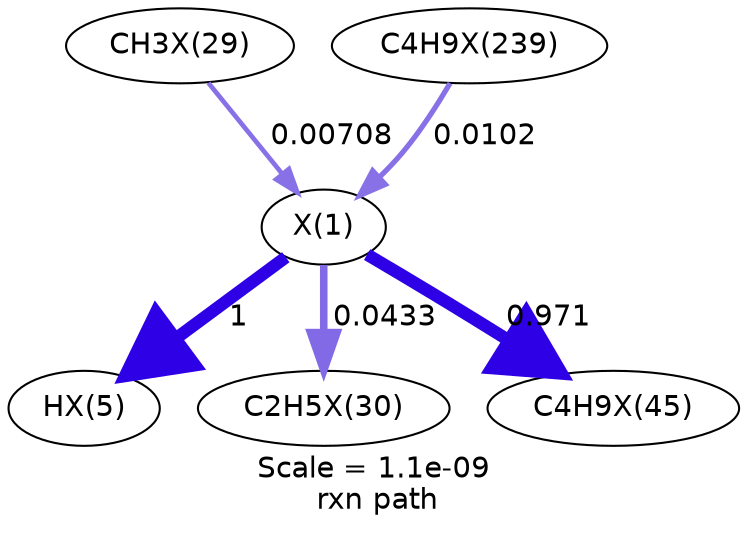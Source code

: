 digraph reaction_paths {
center=1;
s52 -> s53[fontname="Helvetica", style="setlinewidth(6)", arrowsize=3, color="0.7, 1.5, 0.9"
, label=" 1"];
s52 -> s57[fontname="Helvetica", style="setlinewidth(3.63)", arrowsize=1.82, color="0.7, 0.543, 0.9"
, label=" 0.0433"];
s56 -> s52[fontname="Helvetica", style="setlinewidth(2.26)", arrowsize=1.13, color="0.7, 0.507, 0.9"
, label=" 0.00708"];
s52 -> s66[fontname="Helvetica", style="setlinewidth(5.98)", arrowsize=2.99, color="0.7, 1.47, 0.9"
, label=" 0.971"];
s93 -> s52[fontname="Helvetica", style="setlinewidth(2.53)", arrowsize=1.27, color="0.7, 0.51, 0.9"
, label=" 0.0102"];
s52 [ fontname="Helvetica", label="X(1)"];
s53 [ fontname="Helvetica", label="HX(5)"];
s56 [ fontname="Helvetica", label="CH3X(29)"];
s57 [ fontname="Helvetica", label="C2H5X(30)"];
s66 [ fontname="Helvetica", label="C4H9X(45)"];
s93 [ fontname="Helvetica", label="C4H9X(239)"];
 label = "Scale = 1.1e-09\l rxn path";
 fontname = "Helvetica";
}
